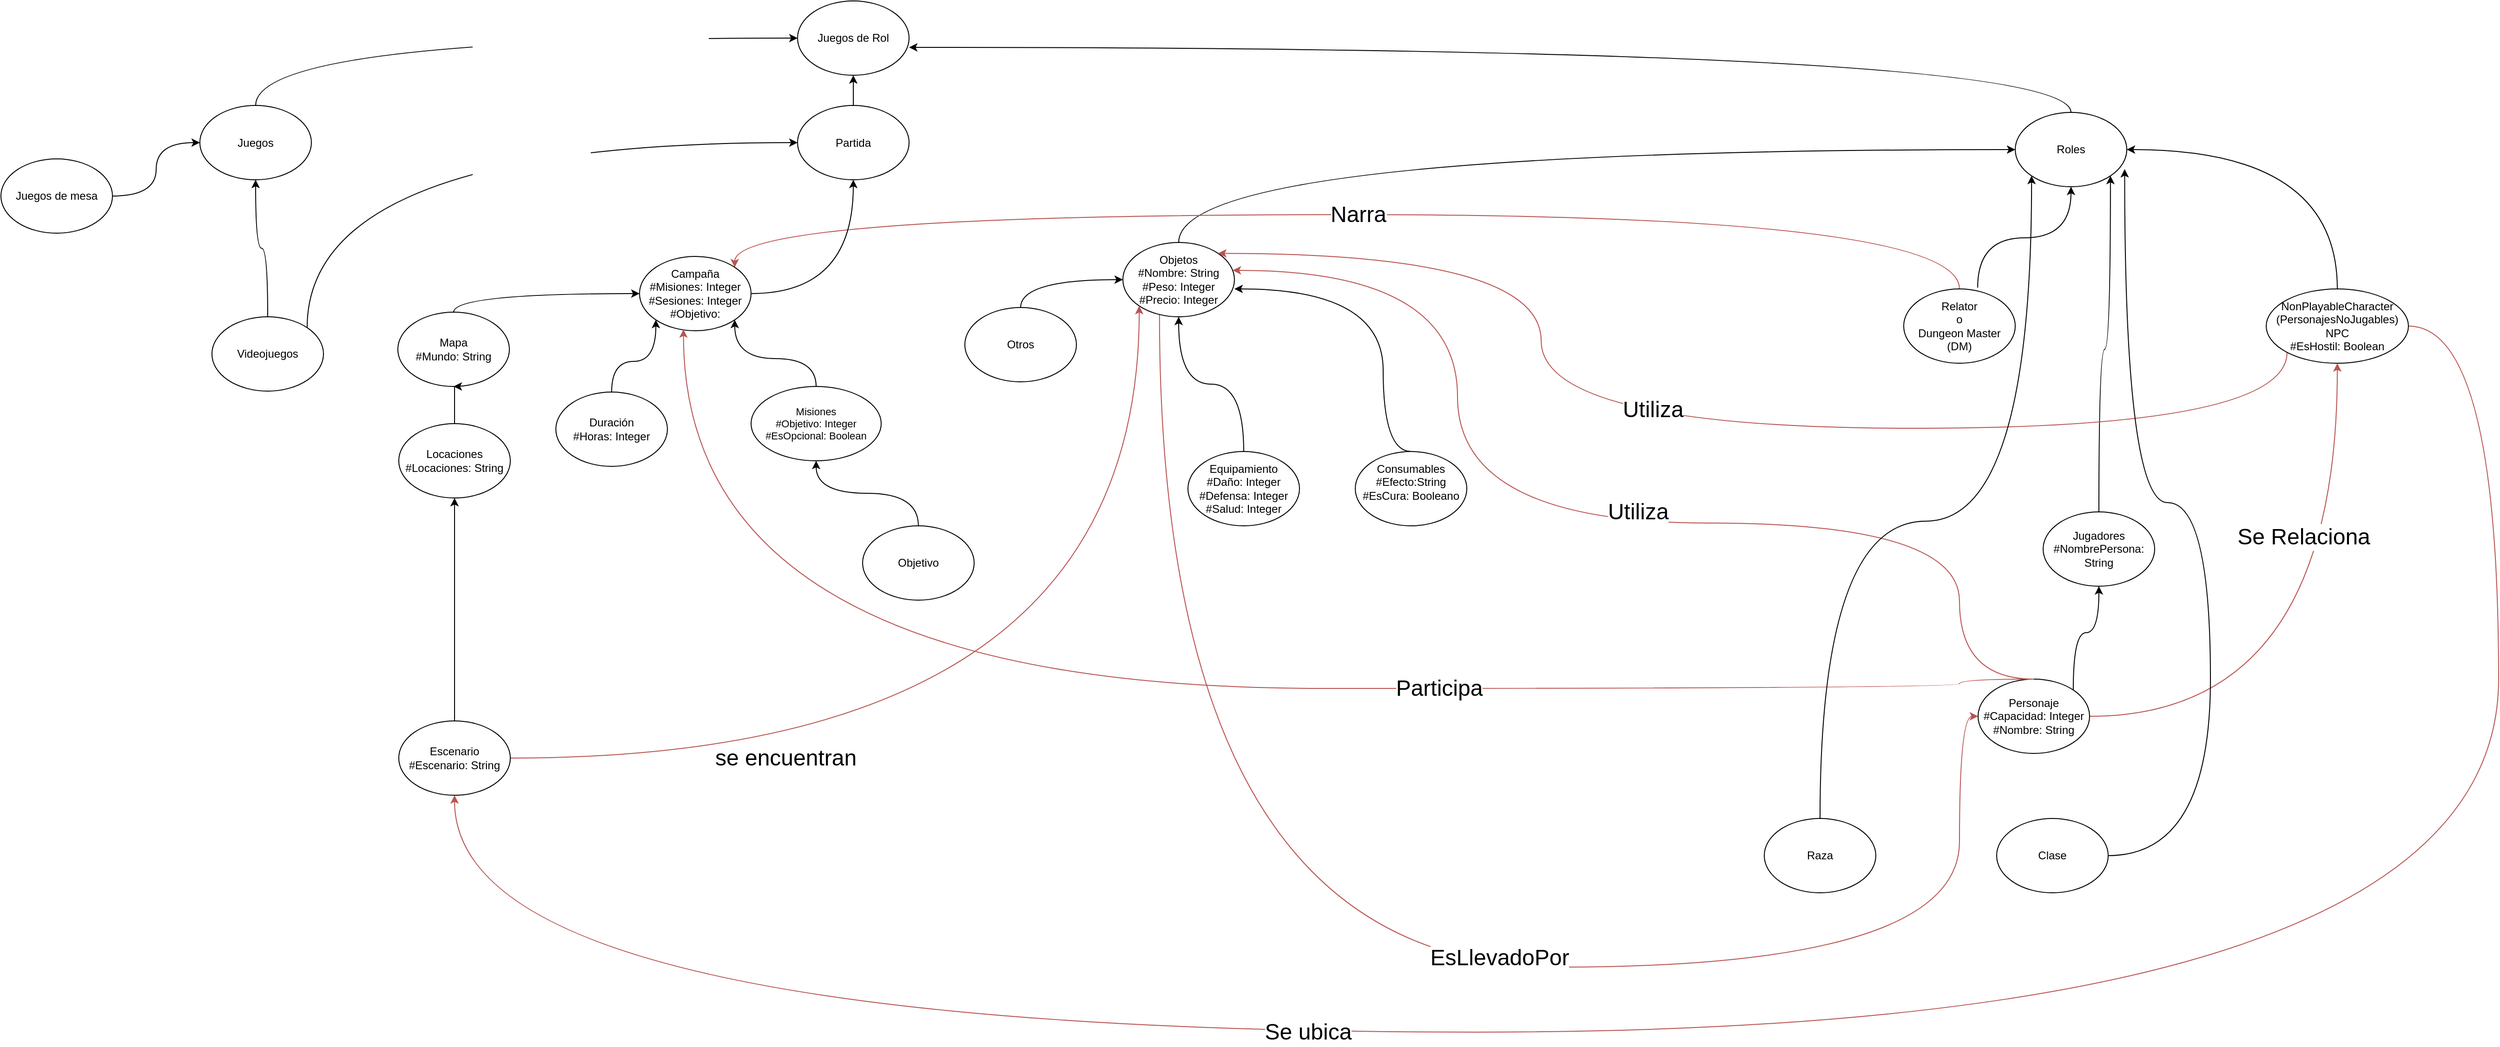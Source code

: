 <mxfile version="14.6.10" type="github">
  <diagram id="ILm2hmo1M7NyO-sgsOFn" name="Page-1">
    <mxGraphModel dx="2563" dy="2153" grid="1" gridSize="10" guides="1" tooltips="1" connect="1" arrows="1" fold="1" page="1" pageScale="1" pageWidth="827" pageHeight="1169" math="0" shadow="0">
      <root>
        <mxCell id="0" />
        <mxCell id="1" parent="0" />
        <mxCell id="UJQYvrC97F9tNQ-9GaD7-1" value="&lt;div&gt;Juegos de Rol&lt;/div&gt;" style="ellipse;whiteSpace=wrap;html=1;" parent="1" vertex="1">
          <mxGeometry x="30" y="-10" width="120" height="80" as="geometry" />
        </mxCell>
        <mxCell id="UJQYvrC97F9tNQ-9GaD7-5" style="edgeStyle=orthogonalEdgeStyle;rounded=0;orthogonalLoop=1;jettySize=auto;html=1;entryX=0.5;entryY=1;entryDx=0;entryDy=0;" parent="1" source="UJQYvrC97F9tNQ-9GaD7-2" target="UJQYvrC97F9tNQ-9GaD7-1" edge="1">
          <mxGeometry relative="1" as="geometry">
            <Array as="points">
              <mxPoint x="90" y="90" />
              <mxPoint x="90" y="90" />
            </Array>
          </mxGeometry>
        </mxCell>
        <mxCell id="UJQYvrC97F9tNQ-9GaD7-2" value="&lt;div&gt;Partida&lt;/div&gt;" style="ellipse;whiteSpace=wrap;html=1;" parent="1" vertex="1">
          <mxGeometry x="30" y="102.5" width="120" height="80" as="geometry" />
        </mxCell>
        <mxCell id="UJQYvrC97F9tNQ-9GaD7-4" style="edgeStyle=orthogonalEdgeStyle;rounded=0;orthogonalLoop=1;jettySize=auto;html=1;exitX=0.5;exitY=0;exitDx=0;exitDy=0;curved=1;entryX=0;entryY=0.5;entryDx=0;entryDy=0;" parent="1" source="UJQYvrC97F9tNQ-9GaD7-3" target="UJQYvrC97F9tNQ-9GaD7-1" edge="1">
          <mxGeometry relative="1" as="geometry">
            <mxPoint x="30" y="40" as="targetPoint" />
          </mxGeometry>
        </mxCell>
        <mxCell id="UJQYvrC97F9tNQ-9GaD7-3" value="&lt;div&gt;Juegos&lt;/div&gt;" style="ellipse;whiteSpace=wrap;html=1;" parent="1" vertex="1">
          <mxGeometry x="-613" y="102.5" width="120" height="80" as="geometry" />
        </mxCell>
        <mxCell id="SzwKnhuyhr9RkpYv_53w-12" style="edgeStyle=orthogonalEdgeStyle;curved=1;rounded=0;orthogonalLoop=1;jettySize=auto;html=1;" parent="1" source="UJQYvrC97F9tNQ-9GaD7-6" target="UJQYvrC97F9tNQ-9GaD7-3" edge="1">
          <mxGeometry relative="1" as="geometry" />
        </mxCell>
        <mxCell id="UJQYvrC97F9tNQ-9GaD7-6" value="&lt;div&gt;Juegos de mesa&lt;br&gt;&lt;/div&gt;" style="ellipse;whiteSpace=wrap;html=1;" parent="1" vertex="1">
          <mxGeometry x="-827" y="160" width="120" height="80" as="geometry" />
        </mxCell>
        <mxCell id="SzwKnhuyhr9RkpYv_53w-13" style="edgeStyle=orthogonalEdgeStyle;curved=1;rounded=0;orthogonalLoop=1;jettySize=auto;html=1;entryX=0.5;entryY=1;entryDx=0;entryDy=0;" parent="1" source="UJQYvrC97F9tNQ-9GaD7-7" target="UJQYvrC97F9tNQ-9GaD7-3" edge="1">
          <mxGeometry relative="1" as="geometry" />
        </mxCell>
        <mxCell id="6iOq0DySqWm2OIO27Hgv-1" style="edgeStyle=orthogonalEdgeStyle;rounded=0;orthogonalLoop=1;jettySize=auto;html=1;entryX=0;entryY=0.5;entryDx=0;entryDy=0;curved=1;exitX=1;exitY=0;exitDx=0;exitDy=0;" edge="1" parent="1" source="UJQYvrC97F9tNQ-9GaD7-7" target="UJQYvrC97F9tNQ-9GaD7-2">
          <mxGeometry relative="1" as="geometry">
            <Array as="points">
              <mxPoint x="-498" y="142" />
            </Array>
          </mxGeometry>
        </mxCell>
        <mxCell id="UJQYvrC97F9tNQ-9GaD7-7" value="Videojuegos" style="ellipse;whiteSpace=wrap;html=1;" parent="1" vertex="1">
          <mxGeometry x="-600" y="330" width="120" height="80" as="geometry" />
        </mxCell>
        <mxCell id="UJQYvrC97F9tNQ-9GaD7-27" style="edgeStyle=orthogonalEdgeStyle;rounded=0;orthogonalLoop=1;jettySize=auto;html=1;exitX=0.5;exitY=0;exitDx=0;exitDy=0;curved=1;" parent="1" source="UJQYvrC97F9tNQ-9GaD7-10" edge="1">
          <mxGeometry relative="1" as="geometry">
            <Array as="points">
              <mxPoint x="1400" y="40" />
            </Array>
            <mxPoint x="1400" y="230" as="sourcePoint" />
            <mxPoint x="150" y="40" as="targetPoint" />
          </mxGeometry>
        </mxCell>
        <mxCell id="UJQYvrC97F9tNQ-9GaD7-10" value="Roles" style="ellipse;whiteSpace=wrap;html=1;" parent="1" vertex="1">
          <mxGeometry x="1340" y="110" width="120" height="80" as="geometry" />
        </mxCell>
        <mxCell id="UJQYvrC97F9tNQ-9GaD7-25" style="edgeStyle=orthogonalEdgeStyle;rounded=0;orthogonalLoop=1;jettySize=auto;html=1;entryX=0;entryY=0.5;entryDx=0;entryDy=0;exitX=0.5;exitY=0;exitDx=0;exitDy=0;curved=1;" parent="1" source="UJQYvrC97F9tNQ-9GaD7-11" target="UJQYvrC97F9tNQ-9GaD7-10" edge="1">
          <mxGeometry relative="1" as="geometry" />
        </mxCell>
        <mxCell id="UJQYvrC97F9tNQ-9GaD7-48" value="&lt;font style=&quot;font-size: 24px&quot;&gt;EsLlevadoPor&lt;/font&gt;" style="edgeStyle=orthogonalEdgeStyle;rounded=0;orthogonalLoop=1;jettySize=auto;html=1;fillColor=#f8cecc;strokeColor=#b85450;exitX=0.328;exitY=0.958;exitDx=0;exitDy=0;exitPerimeter=0;curved=1;" parent="1" source="UJQYvrC97F9tNQ-9GaD7-11" target="UJQYvrC97F9tNQ-9GaD7-15" edge="1">
          <mxGeometry x="0.153" y="10" relative="1" as="geometry">
            <Array as="points">
              <mxPoint x="419" y="1030" />
              <mxPoint x="1280" y="1030" />
            </Array>
            <mxPoint x="420" y="390" as="sourcePoint" />
            <mxPoint as="offset" />
          </mxGeometry>
        </mxCell>
        <mxCell id="UJQYvrC97F9tNQ-9GaD7-11" value="&lt;div&gt;Objetos&lt;/div&gt;&lt;div&gt;#Nombre: String&lt;br&gt;#Peso: Integer&lt;br&gt;&lt;/div&gt;&lt;div&gt;#Precio: Integer&lt;br&gt;&lt;/div&gt;" style="ellipse;whiteSpace=wrap;html=1;" parent="1" vertex="1">
          <mxGeometry x="380" y="250" width="120" height="80" as="geometry" />
        </mxCell>
        <mxCell id="SzwKnhuyhr9RkpYv_53w-9" style="edgeStyle=orthogonalEdgeStyle;curved=1;rounded=0;orthogonalLoop=1;jettySize=auto;html=1;entryX=1;entryY=1;entryDx=0;entryDy=0;" parent="1" source="UJQYvrC97F9tNQ-9GaD7-12" target="UJQYvrC97F9tNQ-9GaD7-10" edge="1">
          <mxGeometry relative="1" as="geometry" />
        </mxCell>
        <mxCell id="UJQYvrC97F9tNQ-9GaD7-12" value="&lt;div&gt;Jugadores&lt;/div&gt;&lt;div&gt;#NombrePersona: String&lt;br&gt;&lt;/div&gt;" style="ellipse;whiteSpace=wrap;html=1;" parent="1" vertex="1">
          <mxGeometry x="1370" y="540" width="120" height="80" as="geometry" />
        </mxCell>
        <mxCell id="UJQYvrC97F9tNQ-9GaD7-44" value="&lt;font style=&quot;font-size: 24px&quot;&gt;Narra&lt;/font&gt;" style="edgeStyle=orthogonalEdgeStyle;rounded=0;orthogonalLoop=1;jettySize=auto;html=1;fillColor=#f8cecc;strokeColor=#b85450;entryX=1;entryY=0;entryDx=0;entryDy=0;exitX=0.5;exitY=0;exitDx=0;exitDy=0;curved=1;" parent="1" source="UJQYvrC97F9tNQ-9GaD7-13" target="UJQYvrC97F9tNQ-9GaD7-28" edge="1">
          <mxGeometry relative="1" as="geometry">
            <mxPoint x="1314" y="730" as="targetPoint" />
            <Array as="points">
              <mxPoint x="1280" y="220" />
              <mxPoint x="-38" y="220" />
            </Array>
          </mxGeometry>
        </mxCell>
        <mxCell id="SzwKnhuyhr9RkpYv_53w-10" style="edgeStyle=orthogonalEdgeStyle;curved=1;rounded=0;orthogonalLoop=1;jettySize=auto;html=1;exitX=0.663;exitY=-0.017;exitDx=0;exitDy=0;exitPerimeter=0;entryX=0.5;entryY=1;entryDx=0;entryDy=0;" parent="1" source="UJQYvrC97F9tNQ-9GaD7-13" target="UJQYvrC97F9tNQ-9GaD7-10" edge="1">
          <mxGeometry relative="1" as="geometry">
            <mxPoint x="1358" y="178" as="targetPoint" />
            <Array as="points">
              <mxPoint x="1300" y="245" />
              <mxPoint x="1400" y="245" />
            </Array>
          </mxGeometry>
        </mxCell>
        <mxCell id="UJQYvrC97F9tNQ-9GaD7-13" value="&lt;div&gt;Relator&lt;/div&gt;&lt;div&gt;o&lt;/div&gt;&lt;div&gt;Dungeon Master&lt;/div&gt;&lt;div&gt;(DM)&lt;br&gt;&lt;/div&gt;" style="ellipse;whiteSpace=wrap;html=1;" parent="1" vertex="1">
          <mxGeometry x="1220" y="300" width="120" height="80" as="geometry" />
        </mxCell>
        <mxCell id="SzwKnhuyhr9RkpYv_53w-15" style="edgeStyle=orthogonalEdgeStyle;curved=1;rounded=0;orthogonalLoop=1;jettySize=auto;html=1;entryX=1;entryY=0.5;entryDx=0;entryDy=0;" parent="1" source="UJQYvrC97F9tNQ-9GaD7-14" target="UJQYvrC97F9tNQ-9GaD7-10" edge="1">
          <mxGeometry relative="1" as="geometry">
            <Array as="points">
              <mxPoint x="1687" y="150" />
            </Array>
          </mxGeometry>
        </mxCell>
        <mxCell id="SzwKnhuyhr9RkpYv_53w-19" style="edgeStyle=orthogonalEdgeStyle;curved=1;rounded=0;orthogonalLoop=1;jettySize=auto;html=1;entryX=1;entryY=0;entryDx=0;entryDy=0;fillColor=#f8cecc;strokeColor=#b85450;exitX=0;exitY=1;exitDx=0;exitDy=0;" parent="1" source="UJQYvrC97F9tNQ-9GaD7-14" target="UJQYvrC97F9tNQ-9GaD7-11" edge="1">
          <mxGeometry relative="1" as="geometry">
            <Array as="points">
              <mxPoint x="1632" y="450" />
              <mxPoint x="830" y="450" />
              <mxPoint x="830" y="262" />
            </Array>
          </mxGeometry>
        </mxCell>
        <mxCell id="SzwKnhuyhr9RkpYv_53w-22" value="&lt;font style=&quot;font-size: 24px&quot;&gt;Utiliza&lt;/font&gt;" style="edgeLabel;html=1;align=center;verticalAlign=middle;resizable=0;points=[];" parent="SzwKnhuyhr9RkpYv_53w-19" vertex="1" connectable="0">
          <mxGeometry x="0.036" y="-14" relative="1" as="geometry">
            <mxPoint x="-29" y="-6" as="offset" />
          </mxGeometry>
        </mxCell>
        <mxCell id="SzwKnhuyhr9RkpYv_53w-25" style="edgeStyle=orthogonalEdgeStyle;curved=1;rounded=0;orthogonalLoop=1;jettySize=auto;html=1;entryX=0.5;entryY=1;entryDx=0;entryDy=0;fillColor=#f8cecc;strokeColor=#b85450;" parent="1" target="UJQYvrC97F9tNQ-9GaD7-41" edge="1">
          <mxGeometry relative="1" as="geometry">
            <mxPoint x="250" y="500" as="targetPoint" />
            <mxPoint x="1763" y="340" as="sourcePoint" />
            <Array as="points">
              <mxPoint x="1860" y="340" />
              <mxPoint x="1860" y="1100" />
              <mxPoint x="-339" y="1100" />
            </Array>
          </mxGeometry>
        </mxCell>
        <mxCell id="SzwKnhuyhr9RkpYv_53w-27" value="&lt;div style=&quot;font-size: 24px&quot;&gt;&lt;font style=&quot;font-size: 24px&quot;&gt;Se ubica&lt;/font&gt;&lt;/div&gt;" style="edgeLabel;html=1;align=center;verticalAlign=middle;resizable=0;points=[];" parent="SzwKnhuyhr9RkpYv_53w-25" vertex="1" connectable="0">
          <mxGeometry x="0.2" y="-19" relative="1" as="geometry">
            <mxPoint x="-152" y="19" as="offset" />
          </mxGeometry>
        </mxCell>
        <mxCell id="UJQYvrC97F9tNQ-9GaD7-14" value="&lt;div&gt;NonPlayableCharacter&lt;/div&gt;&lt;div&gt;(PersonajesNoJugables)&lt;/div&gt;&lt;div&gt;NPC&lt;/div&gt;&lt;div&gt;#EsHostil: Boolean&lt;br&gt;&lt;/div&gt;" style="ellipse;whiteSpace=wrap;html=1;" parent="1" vertex="1">
          <mxGeometry x="1610" y="300" width="153" height="80" as="geometry" />
        </mxCell>
        <mxCell id="UJQYvrC97F9tNQ-9GaD7-22" style="edgeStyle=orthogonalEdgeStyle;rounded=0;orthogonalLoop=1;jettySize=auto;html=1;curved=1;exitX=1;exitY=0;exitDx=0;exitDy=0;entryX=0.5;entryY=1;entryDx=0;entryDy=0;" parent="1" source="UJQYvrC97F9tNQ-9GaD7-15" target="UJQYvrC97F9tNQ-9GaD7-12" edge="1">
          <mxGeometry relative="1" as="geometry">
            <mxPoint x="1410" y="630" as="targetPoint" />
          </mxGeometry>
        </mxCell>
        <mxCell id="UJQYvrC97F9tNQ-9GaD7-43" value="&lt;font style=&quot;font-size: 24px&quot;&gt;Se Relaciona&lt;/font&gt;" style="edgeStyle=orthogonalEdgeStyle;rounded=0;orthogonalLoop=1;jettySize=auto;html=1;entryX=0.5;entryY=1;entryDx=0;entryDy=0;fillColor=#f8cecc;strokeColor=#b85450;exitX=1;exitY=0.5;exitDx=0;exitDy=0;curved=1;" parent="1" source="UJQYvrC97F9tNQ-9GaD7-15" target="UJQYvrC97F9tNQ-9GaD7-14" edge="1">
          <mxGeometry x="0.422" y="37" relative="1" as="geometry">
            <mxPoint as="offset" />
            <mxPoint x="730" y="650" as="sourcePoint" />
          </mxGeometry>
        </mxCell>
        <mxCell id="UJQYvrC97F9tNQ-9GaD7-45" value="&lt;font style=&quot;font-size: 24px&quot;&gt;Utiliza&lt;/font&gt;" style="edgeStyle=orthogonalEdgeStyle;rounded=0;orthogonalLoop=1;jettySize=auto;html=1;fillColor=#f8cecc;strokeColor=#b85450;curved=1;exitX=0.5;exitY=0;exitDx=0;exitDy=0;" parent="1" source="UJQYvrC97F9tNQ-9GaD7-15" target="UJQYvrC97F9tNQ-9GaD7-11" edge="1">
          <mxGeometry x="-0.087" y="-12" relative="1" as="geometry">
            <Array as="points">
              <mxPoint x="1280" y="552" />
              <mxPoint x="740" y="552" />
              <mxPoint x="740" y="280" />
            </Array>
            <mxPoint x="450" y="490" as="targetPoint" />
            <mxPoint as="offset" />
            <mxPoint x="1080" y="620" as="sourcePoint" />
          </mxGeometry>
        </mxCell>
        <mxCell id="UJQYvrC97F9tNQ-9GaD7-15" value="&lt;div&gt;Personaje&lt;br&gt;#Capacidad: Integer&lt;br&gt;&lt;/div&gt;&lt;div&gt;#Nombre: String&lt;/div&gt;" style="ellipse;whiteSpace=wrap;html=1;" parent="1" vertex="1">
          <mxGeometry x="1300" y="720" width="120" height="80" as="geometry" />
        </mxCell>
        <mxCell id="UJQYvrC97F9tNQ-9GaD7-50" style="edgeStyle=orthogonalEdgeStyle;rounded=0;orthogonalLoop=1;jettySize=auto;html=1;entryX=0;entryY=0.5;entryDx=0;entryDy=0;curved=1;exitX=0.5;exitY=0;exitDx=0;exitDy=0;" parent="1" source="UJQYvrC97F9tNQ-9GaD7-16" target="UJQYvrC97F9tNQ-9GaD7-11" edge="1">
          <mxGeometry relative="1" as="geometry" />
        </mxCell>
        <mxCell id="UJQYvrC97F9tNQ-9GaD7-16" value="&lt;div&gt;Otros&lt;/div&gt;" style="ellipse;whiteSpace=wrap;html=1;" parent="1" vertex="1">
          <mxGeometry x="210" y="320" width="120" height="80" as="geometry" />
        </mxCell>
        <mxCell id="SzwKnhuyhr9RkpYv_53w-11" style="edgeStyle=orthogonalEdgeStyle;curved=1;rounded=0;orthogonalLoop=1;jettySize=auto;html=1;entryX=0.5;entryY=1;entryDx=0;entryDy=0;" parent="1" source="UJQYvrC97F9tNQ-9GaD7-17" target="UJQYvrC97F9tNQ-9GaD7-11" edge="1">
          <mxGeometry relative="1" as="geometry" />
        </mxCell>
        <mxCell id="UJQYvrC97F9tNQ-9GaD7-17" value="&lt;div&gt;Equipamiento&lt;/div&gt;&lt;div&gt;#Daño: Integer&lt;/div&gt;&lt;div&gt;#Defensa: Integer&lt;/div&gt;&lt;div&gt;#Salud: Integer&lt;br&gt;&lt;/div&gt;" style="ellipse;whiteSpace=wrap;html=1;" parent="1" vertex="1">
          <mxGeometry x="450" y="475" width="120" height="80" as="geometry" />
        </mxCell>
        <mxCell id="UJQYvrC97F9tNQ-9GaD7-20" style="edgeStyle=orthogonalEdgeStyle;rounded=0;orthogonalLoop=1;jettySize=auto;html=1;exitX=0.5;exitY=0;exitDx=0;exitDy=0;curved=1;" parent="1" source="UJQYvrC97F9tNQ-9GaD7-18" edge="1">
          <mxGeometry relative="1" as="geometry">
            <mxPoint x="500" y="300" as="targetPoint" />
            <Array as="points">
              <mxPoint x="660" y="300" />
            </Array>
          </mxGeometry>
        </mxCell>
        <mxCell id="UJQYvrC97F9tNQ-9GaD7-18" value="&lt;div&gt;Consumables&lt;/div&gt;&lt;div&gt;#Efecto:String&lt;/div&gt;&lt;div&gt;#EsCura: Booleano&lt;/div&gt;&lt;div&gt;&lt;br&gt;&lt;/div&gt;" style="ellipse;whiteSpace=wrap;html=1;" parent="1" vertex="1">
          <mxGeometry x="630" y="475" width="120" height="80" as="geometry" />
        </mxCell>
        <mxCell id="UJQYvrC97F9tNQ-9GaD7-51" style="edgeStyle=orthogonalEdgeStyle;rounded=0;orthogonalLoop=1;jettySize=auto;html=1;curved=1;" parent="1" source="UJQYvrC97F9tNQ-9GaD7-28" target="UJQYvrC97F9tNQ-9GaD7-2" edge="1">
          <mxGeometry relative="1" as="geometry" />
        </mxCell>
        <mxCell id="UJQYvrC97F9tNQ-9GaD7-28" value="&lt;div&gt;Campaña&lt;/div&gt;&lt;div&gt;#Misiones: Integer&lt;/div&gt;&lt;div&gt;#Sesiones: Integer&lt;/div&gt;&lt;div&gt;#Objetivo:&lt;br&gt;&lt;/div&gt;" style="ellipse;whiteSpace=wrap;html=1;" parent="1" vertex="1">
          <mxGeometry x="-140" y="265" width="120" height="80" as="geometry" />
        </mxCell>
        <mxCell id="UJQYvrC97F9tNQ-9GaD7-36" style="edgeStyle=orthogonalEdgeStyle;rounded=0;orthogonalLoop=1;jettySize=auto;html=1;exitX=0.5;exitY=0;exitDx=0;exitDy=0;curved=1;" parent="1" source="UJQYvrC97F9tNQ-9GaD7-29" edge="1">
          <mxGeometry relative="1" as="geometry">
            <Array as="points">
              <mxPoint x="-340" y="305" />
            </Array>
            <mxPoint x="-140" y="305" as="targetPoint" />
          </mxGeometry>
        </mxCell>
        <mxCell id="UJQYvrC97F9tNQ-9GaD7-29" value="&lt;div&gt;Mapa&lt;/div&gt;#Mundo: String" style="ellipse;whiteSpace=wrap;html=1;" parent="1" vertex="1">
          <mxGeometry x="-400" y="325" width="120" height="80" as="geometry" />
        </mxCell>
        <mxCell id="UJQYvrC97F9tNQ-9GaD7-35" style="edgeStyle=orthogonalEdgeStyle;rounded=0;orthogonalLoop=1;jettySize=auto;html=1;curved=1;entryX=0;entryY=1;entryDx=0;entryDy=0;" parent="1" source="UJQYvrC97F9tNQ-9GaD7-30" target="UJQYvrC97F9tNQ-9GaD7-28" edge="1">
          <mxGeometry relative="1" as="geometry">
            <mxPoint x="-110" y="341" as="targetPoint" />
          </mxGeometry>
        </mxCell>
        <mxCell id="UJQYvrC97F9tNQ-9GaD7-30" value="&lt;div&gt;Duración&lt;/div&gt;&lt;div&gt;#Horas: Integer&lt;/div&gt;" style="ellipse;whiteSpace=wrap;html=1;" parent="1" vertex="1">
          <mxGeometry x="-230" y="411" width="120" height="80" as="geometry" />
        </mxCell>
        <mxCell id="UJQYvrC97F9tNQ-9GaD7-32" value="Objetivo" style="ellipse;whiteSpace=wrap;html=1;" parent="1" vertex="1">
          <mxGeometry x="100" y="555" width="120" height="80" as="geometry" />
        </mxCell>
        <mxCell id="UJQYvrC97F9tNQ-9GaD7-40" style="edgeStyle=orthogonalEdgeStyle;rounded=0;orthogonalLoop=1;jettySize=auto;html=1;entryX=0.5;entryY=1;entryDx=0;entryDy=0;exitX=0.5;exitY=0;exitDx=0;exitDy=0;" parent="1" source="UJQYvrC97F9tNQ-9GaD7-38" target="UJQYvrC97F9tNQ-9GaD7-29" edge="1">
          <mxGeometry relative="1" as="geometry">
            <mxPoint x="-149" y="485" as="targetPoint" />
            <Array as="points">
              <mxPoint x="-339" y="445" />
              <mxPoint x="-339" y="445" />
            </Array>
          </mxGeometry>
        </mxCell>
        <mxCell id="UJQYvrC97F9tNQ-9GaD7-38" value="&lt;div&gt;Locaciones&lt;/div&gt;&lt;div&gt;#Locaciones: String&lt;/div&gt;" style="ellipse;whiteSpace=wrap;html=1;" parent="1" vertex="1">
          <mxGeometry x="-399" y="445" width="120" height="80" as="geometry" />
        </mxCell>
        <mxCell id="UJQYvrC97F9tNQ-9GaD7-42" style="edgeStyle=orthogonalEdgeStyle;rounded=0;orthogonalLoop=1;jettySize=auto;html=1;" parent="1" source="UJQYvrC97F9tNQ-9GaD7-41" target="UJQYvrC97F9tNQ-9GaD7-38" edge="1">
          <mxGeometry relative="1" as="geometry">
            <Array as="points">
              <mxPoint x="-339" y="665" />
              <mxPoint x="-339" y="665" />
            </Array>
          </mxGeometry>
        </mxCell>
        <mxCell id="FlBANSL4gSkgFVg6_J4F-5" style="edgeStyle=orthogonalEdgeStyle;rounded=0;orthogonalLoop=1;jettySize=auto;html=1;fillColor=#f8cecc;strokeColor=#b85450;entryX=0;entryY=1;entryDx=0;entryDy=0;exitX=1;exitY=0.5;exitDx=0;exitDy=0;curved=1;" parent="1" source="UJQYvrC97F9tNQ-9GaD7-41" target="UJQYvrC97F9tNQ-9GaD7-11" edge="1">
          <mxGeometry relative="1" as="geometry">
            <mxPoint x="390" y="440" as="targetPoint" />
            <mxPoint x="-420" y="800" as="sourcePoint" />
          </mxGeometry>
        </mxCell>
        <mxCell id="FlBANSL4gSkgFVg6_J4F-6" value="&lt;div style=&quot;font-size: 24px&quot;&gt;se encuentran&lt;/div&gt;" style="edgeLabel;html=1;align=center;verticalAlign=middle;resizable=0;points=[];fontSize=24;" parent="FlBANSL4gSkgFVg6_J4F-5" vertex="1" connectable="0">
          <mxGeometry x="0.012" y="1" relative="1" as="geometry">
            <mxPoint x="-293" y="1" as="offset" />
          </mxGeometry>
        </mxCell>
        <mxCell id="SzwKnhuyhr9RkpYv_53w-2" style="edgeStyle=orthogonalEdgeStyle;rounded=0;orthogonalLoop=1;jettySize=auto;html=1;" parent="1" edge="1">
          <mxGeometry relative="1" as="geometry">
            <mxPoint x="-278.724" y="815" as="targetPoint" />
            <mxPoint x="-279" y="815" as="sourcePoint" />
          </mxGeometry>
        </mxCell>
        <mxCell id="UJQYvrC97F9tNQ-9GaD7-41" value="&lt;div&gt;Escenario&lt;/div&gt;#Escenario: String" style="ellipse;whiteSpace=wrap;html=1;" parent="1" vertex="1">
          <mxGeometry x="-399" y="765" width="120" height="80" as="geometry" />
        </mxCell>
        <mxCell id="UJQYvrC97F9tNQ-9GaD7-55" style="edgeStyle=orthogonalEdgeStyle;rounded=0;orthogonalLoop=1;jettySize=auto;html=1;entryX=1;entryY=1;entryDx=0;entryDy=0;exitX=0.5;exitY=0;exitDx=0;exitDy=0;curved=1;" parent="1" source="UJQYvrC97F9tNQ-9GaD7-54" target="UJQYvrC97F9tNQ-9GaD7-28" edge="1">
          <mxGeometry relative="1" as="geometry">
            <mxPoint x="-70" y="680" as="targetPoint" />
          </mxGeometry>
        </mxCell>
        <mxCell id="UJQYvrC97F9tNQ-9GaD7-60" style="edgeStyle=orthogonalEdgeStyle;rounded=0;orthogonalLoop=1;jettySize=auto;html=1;exitX=0.5;exitY=0;exitDx=0;exitDy=0;entryX=0.5;entryY=1;entryDx=0;entryDy=0;fillColor=#f5f5f5;curved=1;" parent="1" source="UJQYvrC97F9tNQ-9GaD7-32" target="UJQYvrC97F9tNQ-9GaD7-54" edge="1">
          <mxGeometry relative="1" as="geometry">
            <mxPoint x="110" y="700" as="targetPoint" />
          </mxGeometry>
        </mxCell>
        <mxCell id="UJQYvrC97F9tNQ-9GaD7-54" value="&lt;div style=&quot;font-size: 11px&quot;&gt;Misiones&lt;/div&gt;&lt;div style=&quot;font-size: 11px&quot;&gt;#Objetivo: Integer&lt;/div&gt;&lt;div style=&quot;font-size: 11px&quot;&gt;#EsOpcional: Boolean&lt;br&gt;&lt;/div&gt;" style="ellipse;whiteSpace=wrap;html=1;" parent="1" vertex="1">
          <mxGeometry x="-20" y="405" width="140" height="80" as="geometry" />
        </mxCell>
        <mxCell id="UJQYvrC97F9tNQ-9GaD7-57" value="&lt;div style=&quot;font-size: 24px&quot;&gt;&lt;font style=&quot;font-size: 24px&quot;&gt;Participa&lt;/font&gt;&lt;/div&gt;" style="edgeStyle=orthogonalEdgeStyle;rounded=0;orthogonalLoop=1;jettySize=auto;html=1;fillColor=#f8cecc;strokeColor=#b85450;entryX=0.394;entryY=0.982;entryDx=0;entryDy=0;curved=1;entryPerimeter=0;exitX=0.5;exitY=0;exitDx=0;exitDy=0;" parent="1" source="UJQYvrC97F9tNQ-9GaD7-15" target="UJQYvrC97F9tNQ-9GaD7-28" edge="1">
          <mxGeometry x="-0.297" relative="1" as="geometry">
            <mxPoint x="1388" y="608" as="sourcePoint" />
            <mxPoint as="offset" />
            <Array as="points">
              <mxPoint x="1280" y="730" />
              <mxPoint x="-93" y="730" />
            </Array>
            <mxPoint x="-130" y="565" as="targetPoint" />
          </mxGeometry>
        </mxCell>
        <mxCell id="UJQYvrC97F9tNQ-9GaD7-64" style="edgeStyle=orthogonalEdgeStyle;rounded=0;orthogonalLoop=1;jettySize=auto;html=1;entryX=0.981;entryY=0.763;entryDx=0;entryDy=0;entryPerimeter=0;curved=1;" parent="1" source="UJQYvrC97F9tNQ-9GaD7-63" edge="1" target="UJQYvrC97F9tNQ-9GaD7-10">
          <mxGeometry relative="1" as="geometry">
            <mxPoint x="1300" y="800" as="targetPoint" />
            <Array as="points">
              <mxPoint x="1550" y="910" />
              <mxPoint x="1550" y="530" />
              <mxPoint x="1458" y="530" />
            </Array>
          </mxGeometry>
        </mxCell>
        <mxCell id="UJQYvrC97F9tNQ-9GaD7-63" value="Clase" style="ellipse;whiteSpace=wrap;html=1;" parent="1" vertex="1">
          <mxGeometry x="1320" y="870" width="120" height="80" as="geometry" />
        </mxCell>
        <mxCell id="UJQYvrC97F9tNQ-9GaD7-67" style="edgeStyle=orthogonalEdgeStyle;rounded=0;orthogonalLoop=1;jettySize=auto;html=1;exitX=0.5;exitY=0;exitDx=0;exitDy=0;entryX=0;entryY=1;entryDx=0;entryDy=0;curved=1;" parent="1" source="UJQYvrC97F9tNQ-9GaD7-65" target="UJQYvrC97F9tNQ-9GaD7-10" edge="1">
          <mxGeometry relative="1" as="geometry">
            <mxPoint x="1160" y="200" as="targetPoint" />
            <Array as="points">
              <mxPoint x="1130" y="550" />
              <mxPoint x="1358" y="550" />
            </Array>
          </mxGeometry>
        </mxCell>
        <mxCell id="UJQYvrC97F9tNQ-9GaD7-65" value="Raza" style="ellipse;whiteSpace=wrap;html=1;" parent="1" vertex="1">
          <mxGeometry x="1070" y="870" width="120" height="80" as="geometry" />
        </mxCell>
      </root>
    </mxGraphModel>
  </diagram>
</mxfile>

